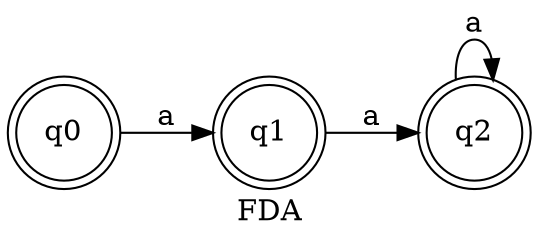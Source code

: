 // AFN
digraph {
	rankdir=LR
	label=FDA
	2417075465376 [label=q0 shape=doublecircle]
	2417075464992 [label=q1 shape=doublecircle]
	2417075464896 [label=q2 shape=doublecircle]
	2417075464896 -> 2417075464896 [label=a]
	2417075464992 -> 2417075464896 [label=a]
	2417075465376 -> 2417075464992 [label=a]
}
